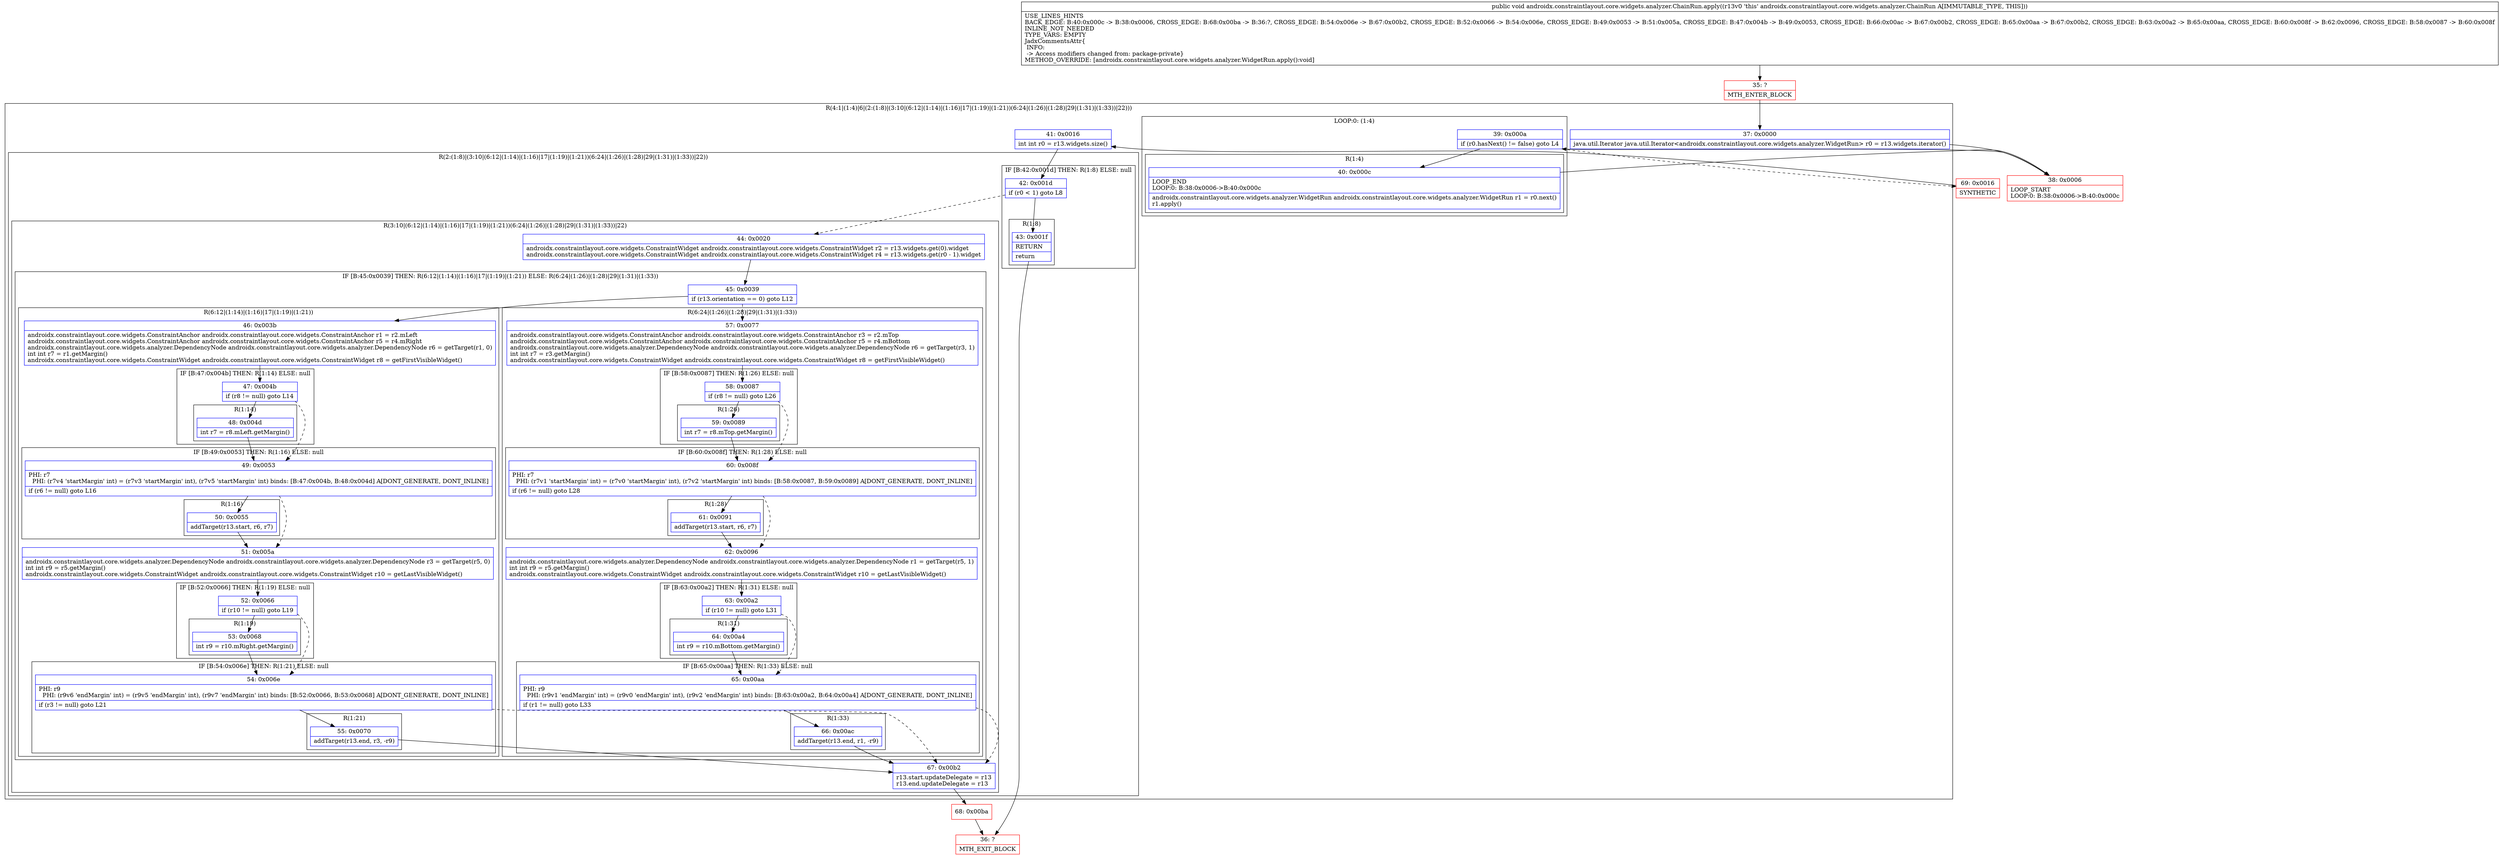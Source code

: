 digraph "CFG forandroidx.constraintlayout.core.widgets.analyzer.ChainRun.apply()V" {
subgraph cluster_Region_1501765556 {
label = "R(4:1|(1:4)|6|(2:(1:8)|(3:10|(6:12|(1:14)|(1:16)|17|(1:19)|(1:21))(6:24|(1:26)|(1:28)|29|(1:31)|(1:33))|22)))";
node [shape=record,color=blue];
Node_37 [shape=record,label="{37\:\ 0x0000|java.util.Iterator java.util.Iterator\<androidx.constraintlayout.core.widgets.analyzer.WidgetRun\> r0 = r13.widgets.iterator()\l}"];
subgraph cluster_LoopRegion_606341256 {
label = "LOOP:0: (1:4)";
node [shape=record,color=blue];
Node_39 [shape=record,label="{39\:\ 0x000a|if (r0.hasNext() != false) goto L4\l}"];
subgraph cluster_Region_294990045 {
label = "R(1:4)";
node [shape=record,color=blue];
Node_40 [shape=record,label="{40\:\ 0x000c|LOOP_END\lLOOP:0: B:38:0x0006\-\>B:40:0x000c\l|androidx.constraintlayout.core.widgets.analyzer.WidgetRun androidx.constraintlayout.core.widgets.analyzer.WidgetRun r1 = r0.next()\lr1.apply()\l}"];
}
}
Node_41 [shape=record,label="{41\:\ 0x0016|int int r0 = r13.widgets.size()\l}"];
subgraph cluster_Region_2139539835 {
label = "R(2:(1:8)|(3:10|(6:12|(1:14)|(1:16)|17|(1:19)|(1:21))(6:24|(1:26)|(1:28)|29|(1:31)|(1:33))|22))";
node [shape=record,color=blue];
subgraph cluster_IfRegion_1717672182 {
label = "IF [B:42:0x001d] THEN: R(1:8) ELSE: null";
node [shape=record,color=blue];
Node_42 [shape=record,label="{42\:\ 0x001d|if (r0 \< 1) goto L8\l}"];
subgraph cluster_Region_1126862306 {
label = "R(1:8)";
node [shape=record,color=blue];
Node_43 [shape=record,label="{43\:\ 0x001f|RETURN\l|return\l}"];
}
}
subgraph cluster_Region_668878129 {
label = "R(3:10|(6:12|(1:14)|(1:16)|17|(1:19)|(1:21))(6:24|(1:26)|(1:28)|29|(1:31)|(1:33))|22)";
node [shape=record,color=blue];
Node_44 [shape=record,label="{44\:\ 0x0020|androidx.constraintlayout.core.widgets.ConstraintWidget androidx.constraintlayout.core.widgets.ConstraintWidget r2 = r13.widgets.get(0).widget\landroidx.constraintlayout.core.widgets.ConstraintWidget androidx.constraintlayout.core.widgets.ConstraintWidget r4 = r13.widgets.get(r0 \- 1).widget\l}"];
subgraph cluster_IfRegion_2112642744 {
label = "IF [B:45:0x0039] THEN: R(6:12|(1:14)|(1:16)|17|(1:19)|(1:21)) ELSE: R(6:24|(1:26)|(1:28)|29|(1:31)|(1:33))";
node [shape=record,color=blue];
Node_45 [shape=record,label="{45\:\ 0x0039|if (r13.orientation == 0) goto L12\l}"];
subgraph cluster_Region_599419146 {
label = "R(6:12|(1:14)|(1:16)|17|(1:19)|(1:21))";
node [shape=record,color=blue];
Node_46 [shape=record,label="{46\:\ 0x003b|androidx.constraintlayout.core.widgets.ConstraintAnchor androidx.constraintlayout.core.widgets.ConstraintAnchor r1 = r2.mLeft\landroidx.constraintlayout.core.widgets.ConstraintAnchor androidx.constraintlayout.core.widgets.ConstraintAnchor r5 = r4.mRight\landroidx.constraintlayout.core.widgets.analyzer.DependencyNode androidx.constraintlayout.core.widgets.analyzer.DependencyNode r6 = getTarget(r1, 0)\lint int r7 = r1.getMargin()\landroidx.constraintlayout.core.widgets.ConstraintWidget androidx.constraintlayout.core.widgets.ConstraintWidget r8 = getFirstVisibleWidget()\l}"];
subgraph cluster_IfRegion_184077953 {
label = "IF [B:47:0x004b] THEN: R(1:14) ELSE: null";
node [shape=record,color=blue];
Node_47 [shape=record,label="{47\:\ 0x004b|if (r8 != null) goto L14\l}"];
subgraph cluster_Region_1350325803 {
label = "R(1:14)";
node [shape=record,color=blue];
Node_48 [shape=record,label="{48\:\ 0x004d|int r7 = r8.mLeft.getMargin()\l}"];
}
}
subgraph cluster_IfRegion_2022734784 {
label = "IF [B:49:0x0053] THEN: R(1:16) ELSE: null";
node [shape=record,color=blue];
Node_49 [shape=record,label="{49\:\ 0x0053|PHI: r7 \l  PHI: (r7v4 'startMargin' int) = (r7v3 'startMargin' int), (r7v5 'startMargin' int) binds: [B:47:0x004b, B:48:0x004d] A[DONT_GENERATE, DONT_INLINE]\l|if (r6 != null) goto L16\l}"];
subgraph cluster_Region_846783233 {
label = "R(1:16)";
node [shape=record,color=blue];
Node_50 [shape=record,label="{50\:\ 0x0055|addTarget(r13.start, r6, r7)\l}"];
}
}
Node_51 [shape=record,label="{51\:\ 0x005a|androidx.constraintlayout.core.widgets.analyzer.DependencyNode androidx.constraintlayout.core.widgets.analyzer.DependencyNode r3 = getTarget(r5, 0)\lint int r9 = r5.getMargin()\landroidx.constraintlayout.core.widgets.ConstraintWidget androidx.constraintlayout.core.widgets.ConstraintWidget r10 = getLastVisibleWidget()\l}"];
subgraph cluster_IfRegion_2062016667 {
label = "IF [B:52:0x0066] THEN: R(1:19) ELSE: null";
node [shape=record,color=blue];
Node_52 [shape=record,label="{52\:\ 0x0066|if (r10 != null) goto L19\l}"];
subgraph cluster_Region_916962312 {
label = "R(1:19)";
node [shape=record,color=blue];
Node_53 [shape=record,label="{53\:\ 0x0068|int r9 = r10.mRight.getMargin()\l}"];
}
}
subgraph cluster_IfRegion_1900935781 {
label = "IF [B:54:0x006e] THEN: R(1:21) ELSE: null";
node [shape=record,color=blue];
Node_54 [shape=record,label="{54\:\ 0x006e|PHI: r9 \l  PHI: (r9v6 'endMargin' int) = (r9v5 'endMargin' int), (r9v7 'endMargin' int) binds: [B:52:0x0066, B:53:0x0068] A[DONT_GENERATE, DONT_INLINE]\l|if (r3 != null) goto L21\l}"];
subgraph cluster_Region_72904614 {
label = "R(1:21)";
node [shape=record,color=blue];
Node_55 [shape=record,label="{55\:\ 0x0070|addTarget(r13.end, r3, \-r9)\l}"];
}
}
}
subgraph cluster_Region_454141560 {
label = "R(6:24|(1:26)|(1:28)|29|(1:31)|(1:33))";
node [shape=record,color=blue];
Node_57 [shape=record,label="{57\:\ 0x0077|androidx.constraintlayout.core.widgets.ConstraintAnchor androidx.constraintlayout.core.widgets.ConstraintAnchor r3 = r2.mTop\landroidx.constraintlayout.core.widgets.ConstraintAnchor androidx.constraintlayout.core.widgets.ConstraintAnchor r5 = r4.mBottom\landroidx.constraintlayout.core.widgets.analyzer.DependencyNode androidx.constraintlayout.core.widgets.analyzer.DependencyNode r6 = getTarget(r3, 1)\lint int r7 = r3.getMargin()\landroidx.constraintlayout.core.widgets.ConstraintWidget androidx.constraintlayout.core.widgets.ConstraintWidget r8 = getFirstVisibleWidget()\l}"];
subgraph cluster_IfRegion_1112120894 {
label = "IF [B:58:0x0087] THEN: R(1:26) ELSE: null";
node [shape=record,color=blue];
Node_58 [shape=record,label="{58\:\ 0x0087|if (r8 != null) goto L26\l}"];
subgraph cluster_Region_1417531567 {
label = "R(1:26)";
node [shape=record,color=blue];
Node_59 [shape=record,label="{59\:\ 0x0089|int r7 = r8.mTop.getMargin()\l}"];
}
}
subgraph cluster_IfRegion_1901935556 {
label = "IF [B:60:0x008f] THEN: R(1:28) ELSE: null";
node [shape=record,color=blue];
Node_60 [shape=record,label="{60\:\ 0x008f|PHI: r7 \l  PHI: (r7v1 'startMargin' int) = (r7v0 'startMargin' int), (r7v2 'startMargin' int) binds: [B:58:0x0087, B:59:0x0089] A[DONT_GENERATE, DONT_INLINE]\l|if (r6 != null) goto L28\l}"];
subgraph cluster_Region_612306707 {
label = "R(1:28)";
node [shape=record,color=blue];
Node_61 [shape=record,label="{61\:\ 0x0091|addTarget(r13.start, r6, r7)\l}"];
}
}
Node_62 [shape=record,label="{62\:\ 0x0096|androidx.constraintlayout.core.widgets.analyzer.DependencyNode androidx.constraintlayout.core.widgets.analyzer.DependencyNode r1 = getTarget(r5, 1)\lint int r9 = r5.getMargin()\landroidx.constraintlayout.core.widgets.ConstraintWidget androidx.constraintlayout.core.widgets.ConstraintWidget r10 = getLastVisibleWidget()\l}"];
subgraph cluster_IfRegion_855446649 {
label = "IF [B:63:0x00a2] THEN: R(1:31) ELSE: null";
node [shape=record,color=blue];
Node_63 [shape=record,label="{63\:\ 0x00a2|if (r10 != null) goto L31\l}"];
subgraph cluster_Region_1011598752 {
label = "R(1:31)";
node [shape=record,color=blue];
Node_64 [shape=record,label="{64\:\ 0x00a4|int r9 = r10.mBottom.getMargin()\l}"];
}
}
subgraph cluster_IfRegion_1515327144 {
label = "IF [B:65:0x00aa] THEN: R(1:33) ELSE: null";
node [shape=record,color=blue];
Node_65 [shape=record,label="{65\:\ 0x00aa|PHI: r9 \l  PHI: (r9v1 'endMargin' int) = (r9v0 'endMargin' int), (r9v2 'endMargin' int) binds: [B:63:0x00a2, B:64:0x00a4] A[DONT_GENERATE, DONT_INLINE]\l|if (r1 != null) goto L33\l}"];
subgraph cluster_Region_101287270 {
label = "R(1:33)";
node [shape=record,color=blue];
Node_66 [shape=record,label="{66\:\ 0x00ac|addTarget(r13.end, r1, \-r9)\l}"];
}
}
}
}
Node_67 [shape=record,label="{67\:\ 0x00b2|r13.start.updateDelegate = r13\lr13.end.updateDelegate = r13\l}"];
}
}
}
Node_35 [shape=record,color=red,label="{35\:\ ?|MTH_ENTER_BLOCK\l}"];
Node_38 [shape=record,color=red,label="{38\:\ 0x0006|LOOP_START\lLOOP:0: B:38:0x0006\-\>B:40:0x000c\l}"];
Node_69 [shape=record,color=red,label="{69\:\ 0x0016|SYNTHETIC\l}"];
Node_36 [shape=record,color=red,label="{36\:\ ?|MTH_EXIT_BLOCK\l}"];
Node_68 [shape=record,color=red,label="{68\:\ 0x00ba}"];
MethodNode[shape=record,label="{public void androidx.constraintlayout.core.widgets.analyzer.ChainRun.apply((r13v0 'this' androidx.constraintlayout.core.widgets.analyzer.ChainRun A[IMMUTABLE_TYPE, THIS]))  | USE_LINES_HINTS\lBACK_EDGE: B:40:0x000c \-\> B:38:0x0006, CROSS_EDGE: B:68:0x00ba \-\> B:36:?, CROSS_EDGE: B:54:0x006e \-\> B:67:0x00b2, CROSS_EDGE: B:52:0x0066 \-\> B:54:0x006e, CROSS_EDGE: B:49:0x0053 \-\> B:51:0x005a, CROSS_EDGE: B:47:0x004b \-\> B:49:0x0053, CROSS_EDGE: B:66:0x00ac \-\> B:67:0x00b2, CROSS_EDGE: B:65:0x00aa \-\> B:67:0x00b2, CROSS_EDGE: B:63:0x00a2 \-\> B:65:0x00aa, CROSS_EDGE: B:60:0x008f \-\> B:62:0x0096, CROSS_EDGE: B:58:0x0087 \-\> B:60:0x008f\lINLINE_NOT_NEEDED\lTYPE_VARS: EMPTY\lJadxCommentsAttr\{\l INFO: \l \-\> Access modifiers changed from: package\-private\}\lMETHOD_OVERRIDE: [androidx.constraintlayout.core.widgets.analyzer.WidgetRun.apply():void]\l}"];
MethodNode -> Node_35;Node_37 -> Node_38;
Node_39 -> Node_40;
Node_39 -> Node_69[style=dashed];
Node_40 -> Node_38;
Node_41 -> Node_42;
Node_42 -> Node_43;
Node_42 -> Node_44[style=dashed];
Node_43 -> Node_36;
Node_44 -> Node_45;
Node_45 -> Node_46;
Node_45 -> Node_57[style=dashed];
Node_46 -> Node_47;
Node_47 -> Node_48;
Node_47 -> Node_49[style=dashed];
Node_48 -> Node_49;
Node_49 -> Node_50;
Node_49 -> Node_51[style=dashed];
Node_50 -> Node_51;
Node_51 -> Node_52;
Node_52 -> Node_53;
Node_52 -> Node_54[style=dashed];
Node_53 -> Node_54;
Node_54 -> Node_55;
Node_54 -> Node_67[style=dashed];
Node_55 -> Node_67;
Node_57 -> Node_58;
Node_58 -> Node_59;
Node_58 -> Node_60[style=dashed];
Node_59 -> Node_60;
Node_60 -> Node_61;
Node_60 -> Node_62[style=dashed];
Node_61 -> Node_62;
Node_62 -> Node_63;
Node_63 -> Node_64;
Node_63 -> Node_65[style=dashed];
Node_64 -> Node_65;
Node_65 -> Node_66;
Node_65 -> Node_67[style=dashed];
Node_66 -> Node_67;
Node_67 -> Node_68;
Node_35 -> Node_37;
Node_38 -> Node_39;
Node_69 -> Node_41;
Node_68 -> Node_36;
}

